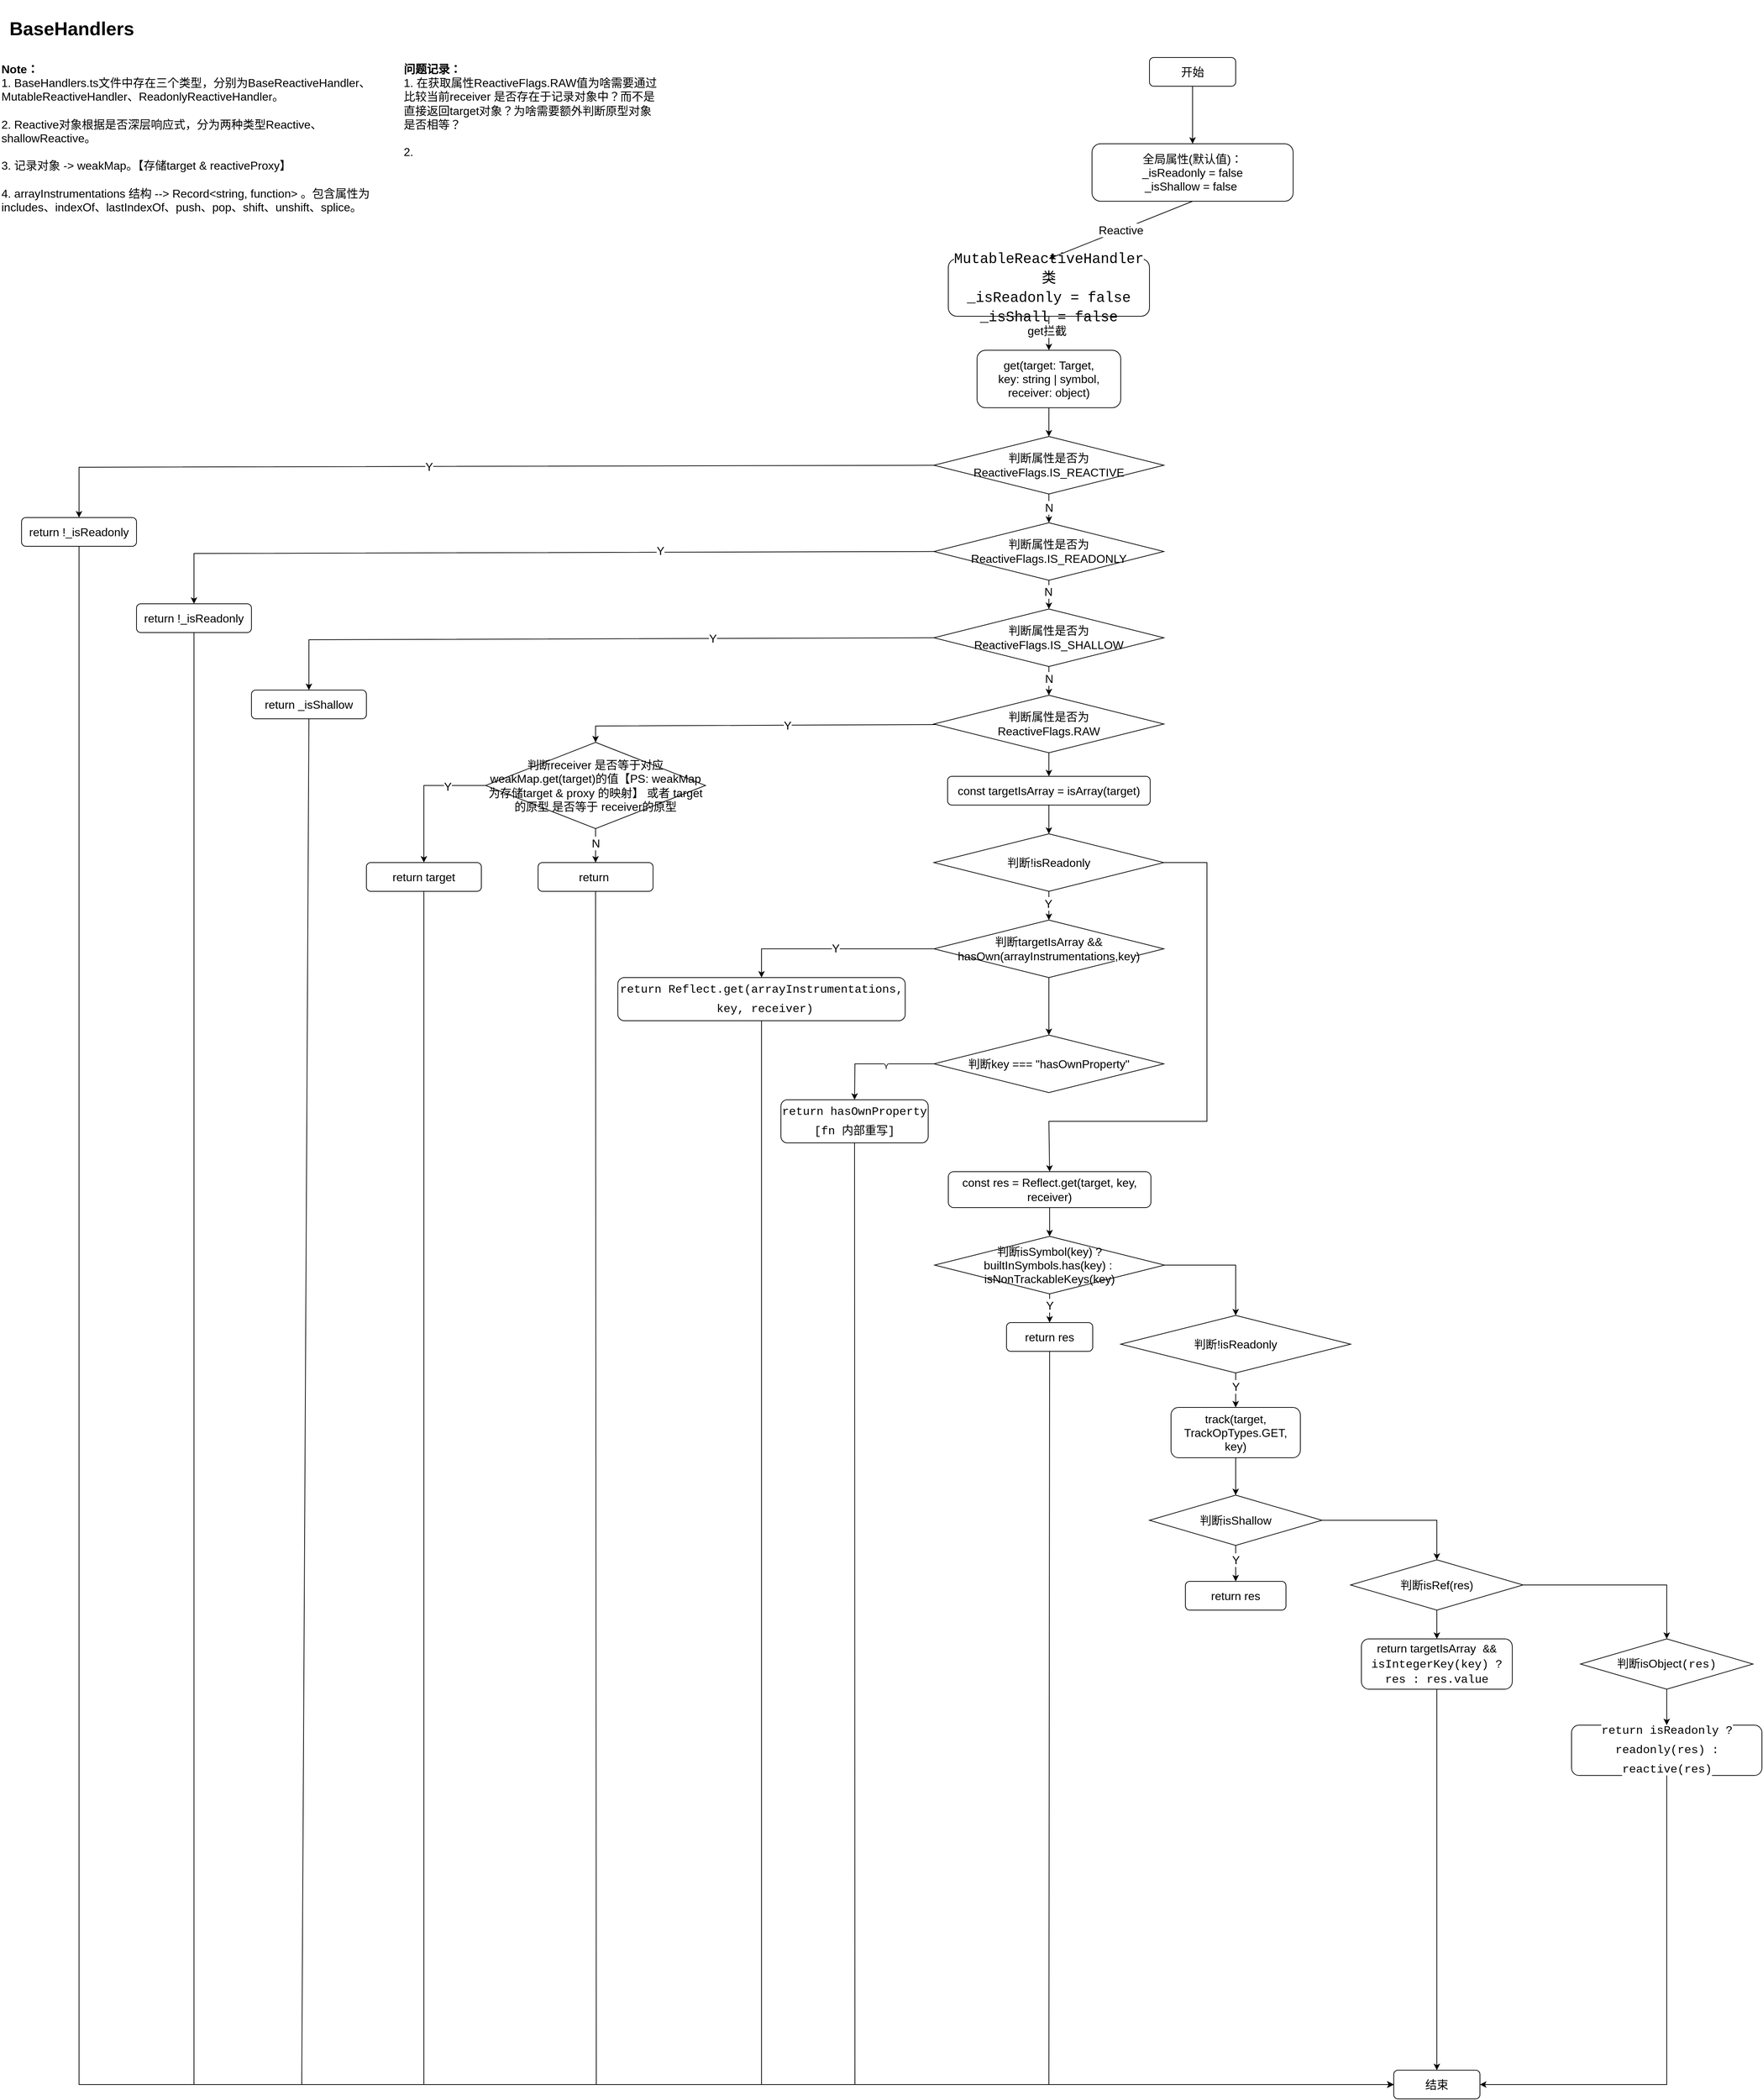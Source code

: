 <mxfile version="21.6.1" type="device">
  <diagram name="第 1 页" id="eE3fHEXswbHY-f9UicwJ">
    <mxGraphModel dx="2695" dy="1029" grid="1" gridSize="10" guides="1" tooltips="1" connect="1" arrows="1" fold="1" page="1" pageScale="1" pageWidth="1169" pageHeight="827" math="0" shadow="0">
      <root>
        <mxCell id="0" />
        <mxCell id="1" parent="0" />
        <mxCell id="02nY0yU2g49zin4ahf_P-1" value="开始" style="rounded=1;whiteSpace=wrap;html=1;fontSize=16;" vertex="1" parent="1">
          <mxGeometry x="480" y="120" width="120" height="40" as="geometry" />
        </mxCell>
        <mxCell id="02nY0yU2g49zin4ahf_P-4" value="BaseHandlers" style="text;html=1;strokeColor=none;fillColor=none;align=center;verticalAlign=middle;whiteSpace=wrap;rounded=0;fontSize=26;fontStyle=1" vertex="1" parent="1">
          <mxGeometry x="-1120" y="40" width="200" height="80" as="geometry" />
        </mxCell>
        <mxCell id="02nY0yU2g49zin4ahf_P-5" value="全局属性(默认值)：&lt;br&gt;_isReadonly = false&lt;br&gt;_isShallow = false&amp;nbsp;" style="rounded=1;whiteSpace=wrap;html=1;fontSize=16;" vertex="1" parent="1">
          <mxGeometry x="400" y="240" width="280" height="80" as="geometry" />
        </mxCell>
        <mxCell id="02nY0yU2g49zin4ahf_P-10" value="" style="endArrow=classic;html=1;rounded=0;exitX=0.5;exitY=1;exitDx=0;exitDy=0;" edge="1" parent="1" source="02nY0yU2g49zin4ahf_P-1" target="02nY0yU2g49zin4ahf_P-5">
          <mxGeometry width="50" height="50" relative="1" as="geometry">
            <mxPoint x="170" y="310" as="sourcePoint" />
            <mxPoint x="220" y="260" as="targetPoint" />
          </mxGeometry>
        </mxCell>
        <mxCell id="02nY0yU2g49zin4ahf_P-13" value="get(target: Target,&lt;br&gt;key: string | symbol,&lt;br&gt;receiver: object)" style="rounded=1;whiteSpace=wrap;html=1;fontSize=16;" vertex="1" parent="1">
          <mxGeometry x="240" y="527.27" width="200" height="80" as="geometry" />
        </mxCell>
        <mxCell id="02nY0yU2g49zin4ahf_P-15" value="&lt;div style=&quot;font-family: Consolas, &amp;quot;Courier New&amp;quot;, monospace; font-size: 20px; line-height: 27px;&quot;&gt;&lt;span style=&quot;background-color: rgb(255, 255, 255);&quot;&gt;MutableReactiveHandler类&lt;/span&gt;&lt;/div&gt;&lt;div style=&quot;font-family: Consolas, &amp;quot;Courier New&amp;quot;, monospace; font-size: 20px; line-height: 27px;&quot;&gt;_isReadonly = false&lt;/div&gt;&lt;div style=&quot;font-family: Consolas, &amp;quot;Courier New&amp;quot;, monospace; font-size: 20px; line-height: 27px;&quot;&gt;_isShall = false&lt;/div&gt;" style="rounded=1;whiteSpace=wrap;html=1;fontSize=16;" vertex="1" parent="1">
          <mxGeometry x="200" y="400" width="280" height="80" as="geometry" />
        </mxCell>
        <mxCell id="02nY0yU2g49zin4ahf_P-16" value="" style="endArrow=classic;html=1;rounded=0;exitX=0.5;exitY=1;exitDx=0;exitDy=0;entryX=0.5;entryY=0;entryDx=0;entryDy=0;" edge="1" parent="1" source="02nY0yU2g49zin4ahf_P-5" target="02nY0yU2g49zin4ahf_P-15">
          <mxGeometry width="50" height="50" relative="1" as="geometry">
            <mxPoint x="740" y="440" as="sourcePoint" />
            <mxPoint x="790" y="390" as="targetPoint" />
          </mxGeometry>
        </mxCell>
        <mxCell id="02nY0yU2g49zin4ahf_P-19" value="Reactive" style="edgeLabel;html=1;align=center;verticalAlign=middle;resizable=0;points=[];fontSize=16;" vertex="1" connectable="0" parent="02nY0yU2g49zin4ahf_P-16">
          <mxGeometry x="-0.095" relative="1" as="geometry">
            <mxPoint x="-10" y="4" as="offset" />
          </mxGeometry>
        </mxCell>
        <mxCell id="02nY0yU2g49zin4ahf_P-17" value="" style="endArrow=classic;html=1;rounded=0;exitX=0.5;exitY=1;exitDx=0;exitDy=0;entryX=0.5;entryY=0;entryDx=0;entryDy=0;" edge="1" parent="1" source="02nY0yU2g49zin4ahf_P-15" target="02nY0yU2g49zin4ahf_P-13">
          <mxGeometry width="50" height="50" relative="1" as="geometry">
            <mxPoint x="550" y="580" as="sourcePoint" />
            <mxPoint x="600" y="530" as="targetPoint" />
          </mxGeometry>
        </mxCell>
        <mxCell id="02nY0yU2g49zin4ahf_P-18" value="get拦截" style="edgeLabel;html=1;align=center;verticalAlign=middle;resizable=0;points=[];fontSize=16;" vertex="1" connectable="0" parent="02nY0yU2g49zin4ahf_P-17">
          <mxGeometry x="-0.18" y="-3" relative="1" as="geometry">
            <mxPoint as="offset" />
          </mxGeometry>
        </mxCell>
        <mxCell id="02nY0yU2g49zin4ahf_P-21" value="判断属性是否为&lt;br&gt;ReactiveFlags.IS_REACTIVE" style="rhombus;whiteSpace=wrap;html=1;fontSize=16;" vertex="1" parent="1">
          <mxGeometry x="180" y="647.27" width="320" height="80" as="geometry" />
        </mxCell>
        <mxCell id="02nY0yU2g49zin4ahf_P-22" value="" style="endArrow=classic;html=1;rounded=0;exitX=0.5;exitY=1;exitDx=0;exitDy=0;entryX=0.5;entryY=0;entryDx=0;entryDy=0;" edge="1" parent="1" source="02nY0yU2g49zin4ahf_P-13" target="02nY0yU2g49zin4ahf_P-21">
          <mxGeometry width="50" height="50" relative="1" as="geometry">
            <mxPoint x="632" y="657.27" as="sourcePoint" />
            <mxPoint x="682" y="607.27" as="targetPoint" />
          </mxGeometry>
        </mxCell>
        <mxCell id="02nY0yU2g49zin4ahf_P-23" value="结束" style="rounded=1;whiteSpace=wrap;html=1;fontSize=16;" vertex="1" parent="1">
          <mxGeometry x="820" y="2920" width="120" height="40" as="geometry" />
        </mxCell>
        <mxCell id="02nY0yU2g49zin4ahf_P-24" value="return !_isReadonly" style="rounded=1;whiteSpace=wrap;html=1;fontSize=16;" vertex="1" parent="1">
          <mxGeometry x="-1090" y="760" width="160" height="40" as="geometry" />
        </mxCell>
        <mxCell id="02nY0yU2g49zin4ahf_P-25" value="" style="endArrow=classic;html=1;rounded=0;exitX=0;exitY=0.5;exitDx=0;exitDy=0;entryX=0.5;entryY=0;entryDx=0;entryDy=0;" edge="1" parent="1" source="02nY0yU2g49zin4ahf_P-21" target="02nY0yU2g49zin4ahf_P-24">
          <mxGeometry width="50" height="50" relative="1" as="geometry">
            <mxPoint x="282" y="907.27" as="sourcePoint" />
            <mxPoint x="332" y="857.27" as="targetPoint" />
            <Array as="points">
              <mxPoint x="-1010" y="690" />
            </Array>
          </mxGeometry>
        </mxCell>
        <mxCell id="02nY0yU2g49zin4ahf_P-27" value="Y" style="edgeLabel;html=1;align=center;verticalAlign=middle;resizable=0;points=[];fontSize=16;" vertex="1" connectable="0" parent="02nY0yU2g49zin4ahf_P-25">
          <mxGeometry x="0.168" y="-2" relative="1" as="geometry">
            <mxPoint x="33" y="2" as="offset" />
          </mxGeometry>
        </mxCell>
        <mxCell id="02nY0yU2g49zin4ahf_P-26" value="" style="endArrow=classic;html=1;rounded=0;exitX=0.5;exitY=1;exitDx=0;exitDy=0;entryX=0;entryY=0.5;entryDx=0;entryDy=0;" edge="1" parent="1" source="02nY0yU2g49zin4ahf_P-24" target="02nY0yU2g49zin4ahf_P-23">
          <mxGeometry width="50" height="50" relative="1" as="geometry">
            <mxPoint x="450" y="1330" as="sourcePoint" />
            <mxPoint x="500" y="1280" as="targetPoint" />
            <Array as="points">
              <mxPoint x="-1010" y="2940" />
            </Array>
          </mxGeometry>
        </mxCell>
        <mxCell id="02nY0yU2g49zin4ahf_P-28" value="判断属性是否为&lt;br&gt;ReactiveFlags.IS_READONLY" style="rhombus;whiteSpace=wrap;html=1;fontSize=16;" vertex="1" parent="1">
          <mxGeometry x="180" y="767.27" width="320" height="80" as="geometry" />
        </mxCell>
        <mxCell id="02nY0yU2g49zin4ahf_P-29" value="" style="endArrow=classic;html=1;rounded=0;exitX=0.5;exitY=1;exitDx=0;exitDy=0;" edge="1" parent="1" source="02nY0yU2g49zin4ahf_P-21" target="02nY0yU2g49zin4ahf_P-28">
          <mxGeometry width="50" height="50" relative="1" as="geometry">
            <mxPoint x="522" y="777.27" as="sourcePoint" />
            <mxPoint x="572" y="727.27" as="targetPoint" />
          </mxGeometry>
        </mxCell>
        <mxCell id="02nY0yU2g49zin4ahf_P-43" value="N" style="edgeLabel;html=1;align=center;verticalAlign=middle;resizable=0;points=[];fontSize=16;" vertex="1" connectable="0" parent="02nY0yU2g49zin4ahf_P-29">
          <mxGeometry x="-0.086" relative="1" as="geometry">
            <mxPoint as="offset" />
          </mxGeometry>
        </mxCell>
        <mxCell id="02nY0yU2g49zin4ahf_P-30" value="return !_isReadonly" style="rounded=1;whiteSpace=wrap;html=1;fontSize=16;" vertex="1" parent="1">
          <mxGeometry x="-930" y="880" width="160" height="40" as="geometry" />
        </mxCell>
        <mxCell id="02nY0yU2g49zin4ahf_P-31" value="" style="endArrow=classic;html=1;rounded=0;entryX=0.5;entryY=0;entryDx=0;entryDy=0;exitX=0;exitY=0.5;exitDx=0;exitDy=0;" edge="1" parent="1" source="02nY0yU2g49zin4ahf_P-28" target="02nY0yU2g49zin4ahf_P-30">
          <mxGeometry width="50" height="50" relative="1" as="geometry">
            <mxPoint x="22" y="817.27" as="sourcePoint" />
            <mxPoint x="72" y="767.27" as="targetPoint" />
            <Array as="points">
              <mxPoint x="-850" y="810" />
            </Array>
          </mxGeometry>
        </mxCell>
        <mxCell id="02nY0yU2g49zin4ahf_P-38" value="Y" style="edgeLabel;html=1;align=center;verticalAlign=middle;resizable=0;points=[];fontSize=16;" vertex="1" connectable="0" parent="02nY0yU2g49zin4ahf_P-31">
          <mxGeometry x="-0.306" y="-3" relative="1" as="geometry">
            <mxPoint as="offset" />
          </mxGeometry>
        </mxCell>
        <mxCell id="02nY0yU2g49zin4ahf_P-33" value="" style="endArrow=classic;html=1;rounded=0;exitX=0.5;exitY=1;exitDx=0;exitDy=0;entryX=0;entryY=0.5;entryDx=0;entryDy=0;" edge="1" parent="1" source="02nY0yU2g49zin4ahf_P-30" target="02nY0yU2g49zin4ahf_P-23">
          <mxGeometry width="50" height="50" relative="1" as="geometry">
            <mxPoint x="230" y="1210" as="sourcePoint" />
            <mxPoint x="280" y="1160" as="targetPoint" />
            <Array as="points">
              <mxPoint x="-850" y="2940" />
            </Array>
          </mxGeometry>
        </mxCell>
        <mxCell id="02nY0yU2g49zin4ahf_P-34" value="判断属性是否为&lt;br&gt;ReactiveFlags.IS_SHALLOW" style="rhombus;whiteSpace=wrap;html=1;fontSize=16;" vertex="1" parent="1">
          <mxGeometry x="180" y="887.27" width="320" height="80" as="geometry" />
        </mxCell>
        <mxCell id="02nY0yU2g49zin4ahf_P-35" value="" style="endArrow=classic;html=1;rounded=0;exitX=0.5;exitY=1;exitDx=0;exitDy=0;entryX=0.5;entryY=0;entryDx=0;entryDy=0;" edge="1" parent="1" source="02nY0yU2g49zin4ahf_P-28" target="02nY0yU2g49zin4ahf_P-34">
          <mxGeometry width="50" height="50" relative="1" as="geometry">
            <mxPoint x="522" y="857.27" as="sourcePoint" />
            <mxPoint x="522" y="897.27" as="targetPoint" />
          </mxGeometry>
        </mxCell>
        <mxCell id="02nY0yU2g49zin4ahf_P-44" value="N" style="edgeLabel;html=1;align=center;verticalAlign=middle;resizable=0;points=[];fontSize=16;" vertex="1" connectable="0" parent="02nY0yU2g49zin4ahf_P-35">
          <mxGeometry x="-0.229" y="-1" relative="1" as="geometry">
            <mxPoint as="offset" />
          </mxGeometry>
        </mxCell>
        <mxCell id="02nY0yU2g49zin4ahf_P-36" value="return _isShallow" style="rounded=1;whiteSpace=wrap;html=1;fontSize=16;" vertex="1" parent="1">
          <mxGeometry x="-770" y="1000" width="160" height="40" as="geometry" />
        </mxCell>
        <mxCell id="02nY0yU2g49zin4ahf_P-37" value="" style="endArrow=classic;html=1;rounded=0;exitX=0;exitY=0.5;exitDx=0;exitDy=0;entryX=0.5;entryY=0;entryDx=0;entryDy=0;" edge="1" parent="1" source="02nY0yU2g49zin4ahf_P-34" target="02nY0yU2g49zin4ahf_P-36">
          <mxGeometry width="50" height="50" relative="1" as="geometry">
            <mxPoint x="92" y="937.27" as="sourcePoint" />
            <mxPoint x="142" y="887.27" as="targetPoint" />
            <Array as="points">
              <mxPoint x="-690" y="930" />
            </Array>
          </mxGeometry>
        </mxCell>
        <mxCell id="02nY0yU2g49zin4ahf_P-39" value="Y" style="edgeLabel;html=1;align=center;verticalAlign=middle;resizable=0;points=[];fontSize=16;" vertex="1" connectable="0" parent="02nY0yU2g49zin4ahf_P-37">
          <mxGeometry x="-0.344" relative="1" as="geometry">
            <mxPoint as="offset" />
          </mxGeometry>
        </mxCell>
        <mxCell id="02nY0yU2g49zin4ahf_P-40" value="" style="endArrow=classic;html=1;rounded=0;exitX=0.5;exitY=1;exitDx=0;exitDy=0;entryX=0;entryY=0.5;entryDx=0;entryDy=0;" edge="1" parent="1" source="02nY0yU2g49zin4ahf_P-54" target="02nY0yU2g49zin4ahf_P-23">
          <mxGeometry width="50" height="50" relative="1" as="geometry">
            <mxPoint x="-50" y="1130" as="sourcePoint" />
            <mxPoint x="400" y="1270" as="targetPoint" />
            <Array as="points">
              <mxPoint x="-290" y="2940" />
            </Array>
          </mxGeometry>
        </mxCell>
        <mxCell id="02nY0yU2g49zin4ahf_P-41" value="判断属性是否为&lt;br&gt;ReactiveFlags.RAW" style="rhombus;whiteSpace=wrap;html=1;fontSize=16;" vertex="1" parent="1">
          <mxGeometry x="180" y="1007.27" width="320" height="80" as="geometry" />
        </mxCell>
        <mxCell id="02nY0yU2g49zin4ahf_P-42" value="" style="endArrow=classic;html=1;rounded=0;exitX=0.5;exitY=1;exitDx=0;exitDy=0;" edge="1" parent="1" source="02nY0yU2g49zin4ahf_P-34" target="02nY0yU2g49zin4ahf_P-41">
          <mxGeometry width="50" height="50" relative="1" as="geometry">
            <mxPoint x="602" y="1007.27" as="sourcePoint" />
            <mxPoint x="602" y="1047.27" as="targetPoint" />
          </mxGeometry>
        </mxCell>
        <mxCell id="02nY0yU2g49zin4ahf_P-45" value="N" style="edgeLabel;html=1;align=center;verticalAlign=middle;resizable=0;points=[];fontSize=16;" vertex="1" connectable="0" parent="02nY0yU2g49zin4ahf_P-42">
          <mxGeometry x="-0.211" relative="1" as="geometry">
            <mxPoint as="offset" />
          </mxGeometry>
        </mxCell>
        <mxCell id="02nY0yU2g49zin4ahf_P-46" value="" style="endArrow=classic;html=1;rounded=0;entryX=0.5;entryY=0;entryDx=0;entryDy=0;" edge="1" parent="1" source="02nY0yU2g49zin4ahf_P-41" target="02nY0yU2g49zin4ahf_P-52">
          <mxGeometry width="50" height="50" relative="1" as="geometry">
            <mxPoint x="-98" y="1047.27" as="sourcePoint" />
            <mxPoint x="-318" y="1087.27" as="targetPoint" />
            <Array as="points">
              <mxPoint x="-291" y="1050" />
            </Array>
          </mxGeometry>
        </mxCell>
        <mxCell id="02nY0yU2g49zin4ahf_P-49" value="Y" style="edgeLabel;html=1;align=center;verticalAlign=middle;resizable=0;points=[];fontSize=16;" vertex="1" connectable="0" parent="02nY0yU2g49zin4ahf_P-46">
          <mxGeometry x="-0.169" relative="1" as="geometry">
            <mxPoint as="offset" />
          </mxGeometry>
        </mxCell>
        <mxCell id="02nY0yU2g49zin4ahf_P-51" value="" style="endArrow=classic;html=1;rounded=0;exitX=0.5;exitY=1;exitDx=0;exitDy=0;entryX=0.5;entryY=0;entryDx=0;entryDy=0;" edge="1" parent="1" source="02nY0yU2g49zin4ahf_P-41" target="02nY0yU2g49zin4ahf_P-68">
          <mxGeometry width="50" height="50" relative="1" as="geometry">
            <mxPoint x="482" y="1167.27" as="sourcePoint" />
            <mxPoint x="490" y="1120" as="targetPoint" />
          </mxGeometry>
        </mxCell>
        <mxCell id="02nY0yU2g49zin4ahf_P-52" value="判断receiver 是否等于对应weakMap.get(target)的值【PS: weakMap 为存储target &amp;amp; proxy 的映射】 或者 target的原型 是否等于 receiver的原型" style="rhombus;whiteSpace=wrap;html=1;fontSize=16;" vertex="1" parent="1">
          <mxGeometry x="-444" y="1072.73" width="306" height="120" as="geometry" />
        </mxCell>
        <mxCell id="02nY0yU2g49zin4ahf_P-56" value="" style="endArrow=classic;html=1;rounded=0;exitX=0.5;exitY=1;exitDx=0;exitDy=0;entryX=0;entryY=0.5;entryDx=0;entryDy=0;" edge="1" parent="1" source="02nY0yU2g49zin4ahf_P-36" target="02nY0yU2g49zin4ahf_P-23">
          <mxGeometry width="50" height="50" relative="1" as="geometry">
            <mxPoint x="-520" y="1080" as="sourcePoint" />
            <mxPoint x="610" y="1540" as="targetPoint" />
            <Array as="points">
              <mxPoint x="-700" y="2940" />
            </Array>
          </mxGeometry>
        </mxCell>
        <mxCell id="02nY0yU2g49zin4ahf_P-54" value="return&amp;nbsp;" style="rounded=1;whiteSpace=wrap;html=1;fontSize=16;" vertex="1" parent="1">
          <mxGeometry x="-371" y="1240" width="160" height="40" as="geometry" />
        </mxCell>
        <mxCell id="02nY0yU2g49zin4ahf_P-58" value="" style="endArrow=classic;html=1;rounded=0;entryX=0.5;entryY=0;entryDx=0;entryDy=0;exitX=0.5;exitY=1;exitDx=0;exitDy=0;" edge="1" parent="1" source="02nY0yU2g49zin4ahf_P-52" target="02nY0yU2g49zin4ahf_P-54">
          <mxGeometry width="50" height="50" relative="1" as="geometry">
            <mxPoint x="-498" y="1210" as="sourcePoint" />
            <mxPoint x="-558" y="1140" as="targetPoint" />
            <Array as="points" />
          </mxGeometry>
        </mxCell>
        <mxCell id="02nY0yU2g49zin4ahf_P-62" value="N" style="edgeLabel;html=1;align=center;verticalAlign=middle;resizable=0;points=[];fontSize=16;" vertex="1" connectable="0" parent="02nY0yU2g49zin4ahf_P-58">
          <mxGeometry x="-0.162" y="-4" relative="1" as="geometry">
            <mxPoint x="4" as="offset" />
          </mxGeometry>
        </mxCell>
        <mxCell id="02nY0yU2g49zin4ahf_P-59" value="return target" style="rounded=1;whiteSpace=wrap;html=1;fontSize=16;" vertex="1" parent="1">
          <mxGeometry x="-610" y="1240" width="160" height="40" as="geometry" />
        </mxCell>
        <mxCell id="02nY0yU2g49zin4ahf_P-60" value="" style="endArrow=classic;html=1;rounded=0;exitX=0;exitY=0.5;exitDx=0;exitDy=0;entryX=0.5;entryY=0;entryDx=0;entryDy=0;" edge="1" parent="1" source="02nY0yU2g49zin4ahf_P-52" target="02nY0yU2g49zin4ahf_P-59">
          <mxGeometry width="50" height="50" relative="1" as="geometry">
            <mxPoint x="-358" y="1180" as="sourcePoint" />
            <mxPoint x="-308" y="1130" as="targetPoint" />
            <Array as="points">
              <mxPoint x="-530" y="1132.73" />
            </Array>
          </mxGeometry>
        </mxCell>
        <mxCell id="02nY0yU2g49zin4ahf_P-63" value="Y&lt;br style=&quot;font-size: 16px;&quot;&gt;" style="edgeLabel;html=1;align=center;verticalAlign=middle;resizable=0;points=[];fontSize=16;" vertex="1" connectable="0" parent="02nY0yU2g49zin4ahf_P-60">
          <mxGeometry x="-0.237" y="-2" relative="1" as="geometry">
            <mxPoint x="20" y="3" as="offset" />
          </mxGeometry>
        </mxCell>
        <mxCell id="02nY0yU2g49zin4ahf_P-61" value="" style="endArrow=classic;html=1;rounded=0;exitX=0.5;exitY=1;exitDx=0;exitDy=0;entryX=0;entryY=0.5;entryDx=0;entryDy=0;" edge="1" parent="1" source="02nY0yU2g49zin4ahf_P-59" target="02nY0yU2g49zin4ahf_P-23">
          <mxGeometry width="50" height="50" relative="1" as="geometry">
            <mxPoint x="100" y="1480" as="sourcePoint" />
            <mxPoint x="612.222" y="1540" as="targetPoint" />
            <Array as="points">
              <mxPoint x="-530" y="2940" />
            </Array>
          </mxGeometry>
        </mxCell>
        <mxCell id="02nY0yU2g49zin4ahf_P-64" value="&lt;b&gt;问题记录：&lt;/b&gt;&lt;br&gt;1. 在获取属性ReactiveFlags.RAW值为啥需要通过比较当前receiver 是否存在于记录对象中？而不是直接返回target对象？为啥需要额外判断原型对象是否相等？&lt;br&gt;&lt;br&gt;2.&amp;nbsp;" style="text;html=1;strokeColor=none;fillColor=none;align=left;verticalAlign=top;whiteSpace=wrap;rounded=0;fontSize=16;" vertex="1" parent="1">
          <mxGeometry x="-560" y="120" width="360" height="210" as="geometry" />
        </mxCell>
        <mxCell id="02nY0yU2g49zin4ahf_P-65" value="&lt;b&gt;Note：&lt;/b&gt;&lt;br&gt;1. BaseHandlers.ts文件中存在三个类型，分别为BaseReactiveHandler、&lt;br&gt;MutableReactiveHandler、ReadonlyReactiveHandler。&lt;br&gt;&lt;br&gt;2. Reactive对象根据是否深层响应式，分为两种类型Reactive、shallowReactive。&lt;br&gt;&lt;br&gt;3. 记录对象 -&amp;gt; weakMap。【存储target &amp;amp; reactiveProxy】&lt;br&gt;&lt;br&gt;4.&amp;nbsp;arrayInstrumentations 结构 --&amp;gt; Record&amp;lt;string, function&amp;gt; 。包含属性为&lt;br&gt;includes、indexOf、lastIndexOf、push、pop、shift、unshift、splice。" style="text;html=1;strokeColor=none;fillColor=none;align=left;verticalAlign=top;whiteSpace=wrap;rounded=0;fontSize=16;" vertex="1" parent="1">
          <mxGeometry x="-1120" y="120" width="520" height="370" as="geometry" />
        </mxCell>
        <mxCell id="02nY0yU2g49zin4ahf_P-66" value="判断!isReadonly" style="rhombus;whiteSpace=wrap;html=1;fontSize=16;" vertex="1" parent="1">
          <mxGeometry x="180" y="1200" width="320" height="80" as="geometry" />
        </mxCell>
        <mxCell id="02nY0yU2g49zin4ahf_P-68" value="const targetIsArray = isArray(target)" style="rounded=1;whiteSpace=wrap;html=1;fontSize=16;" vertex="1" parent="1">
          <mxGeometry x="199" y="1120" width="282" height="40" as="geometry" />
        </mxCell>
        <mxCell id="02nY0yU2g49zin4ahf_P-69" value="" style="endArrow=classic;html=1;rounded=0;exitX=0.5;exitY=1;exitDx=0;exitDy=0;entryX=0.5;entryY=0;entryDx=0;entryDy=0;" edge="1" parent="1" source="02nY0yU2g49zin4ahf_P-68" target="02nY0yU2g49zin4ahf_P-66">
          <mxGeometry width="50" height="50" relative="1" as="geometry">
            <mxPoint x="380" y="1167" as="sourcePoint" />
            <mxPoint x="380" y="1200" as="targetPoint" />
          </mxGeometry>
        </mxCell>
        <mxCell id="02nY0yU2g49zin4ahf_P-70" value="判断targetIsArray &amp;amp;&amp;amp; hasOwn(arrayInstrumentations&lt;span style=&quot;background-color: rgb(255, 255, 255);&quot;&gt;,key&lt;/span&gt;&lt;span style=&quot;background-color: initial;&quot;&gt;)&lt;/span&gt;" style="rhombus;whiteSpace=wrap;html=1;fontSize=16;" vertex="1" parent="1">
          <mxGeometry x="180" y="1320" width="320" height="80" as="geometry" />
        </mxCell>
        <mxCell id="02nY0yU2g49zin4ahf_P-71" value="" style="endArrow=classic;html=1;rounded=0;exitX=0.5;exitY=1;exitDx=0;exitDy=0;" edge="1" parent="1" source="02nY0yU2g49zin4ahf_P-66" target="02nY0yU2g49zin4ahf_P-70">
          <mxGeometry width="50" height="50" relative="1" as="geometry">
            <mxPoint x="470" y="1340" as="sourcePoint" />
            <mxPoint x="520" y="1290" as="targetPoint" />
          </mxGeometry>
        </mxCell>
        <mxCell id="02nY0yU2g49zin4ahf_P-72" value="Y" style="edgeLabel;html=1;align=center;verticalAlign=middle;resizable=0;points=[];fontSize=16;" vertex="1" connectable="0" parent="02nY0yU2g49zin4ahf_P-71">
          <mxGeometry x="-0.182" y="-1" relative="1" as="geometry">
            <mxPoint as="offset" />
          </mxGeometry>
        </mxCell>
        <mxCell id="02nY0yU2g49zin4ahf_P-73" value="判断key === &quot;hasOwnProperty&quot;" style="rhombus;whiteSpace=wrap;html=1;fontSize=16;" vertex="1" parent="1">
          <mxGeometry x="180" y="1480" width="320" height="80" as="geometry" />
        </mxCell>
        <mxCell id="02nY0yU2g49zin4ahf_P-74" value="" style="endArrow=classic;html=1;rounded=0;exitX=0.5;exitY=1;exitDx=0;exitDy=0;entryX=0.5;entryY=0;entryDx=0;entryDy=0;" edge="1" parent="1" source="02nY0yU2g49zin4ahf_P-70" target="02nY0yU2g49zin4ahf_P-73">
          <mxGeometry width="50" height="50" relative="1" as="geometry">
            <mxPoint x="530" y="1450" as="sourcePoint" />
            <mxPoint x="580" y="1400" as="targetPoint" />
          </mxGeometry>
        </mxCell>
        <mxCell id="02nY0yU2g49zin4ahf_P-75" value="&lt;div style=&quot;font-family: Consolas, &amp;quot;Courier New&amp;quot;, monospace; line-height: 27px;&quot;&gt;&lt;span style=&quot;background-color: rgb(255, 255, 255);&quot;&gt;&lt;font style=&quot;font-size: 16px;&quot;&gt;return &lt;font style=&quot;font-size: 16px;&quot;&gt;Reflect.get(arrayInstrumentations,&lt;/font&gt;&lt;/font&gt;&lt;/span&gt;&lt;/div&gt;&lt;div style=&quot;font-family: Consolas, &amp;quot;Courier New&amp;quot;, monospace; line-height: 27px;&quot;&gt;&lt;span style=&quot;background-color: rgb(255, 255, 255);&quot;&gt;&lt;font style=&quot;font-size: 16px;&quot;&gt;&amp;nbsp;key, receiver)&lt;/font&gt;&lt;/span&gt;&lt;/div&gt;" style="rounded=1;whiteSpace=wrap;html=1;fontSize=16;" vertex="1" parent="1">
          <mxGeometry x="-260" y="1400" width="400" height="60" as="geometry" />
        </mxCell>
        <mxCell id="02nY0yU2g49zin4ahf_P-76" value="" style="endArrow=classic;html=1;rounded=0;exitX=0;exitY=0.5;exitDx=0;exitDy=0;entryX=0.5;entryY=0;entryDx=0;entryDy=0;" edge="1" parent="1" source="02nY0yU2g49zin4ahf_P-70" target="02nY0yU2g49zin4ahf_P-75">
          <mxGeometry width="50" height="50" relative="1" as="geometry">
            <mxPoint x="90" y="1350" as="sourcePoint" />
            <mxPoint x="90" y="1390" as="targetPoint" />
            <Array as="points">
              <mxPoint x="-60" y="1360" />
            </Array>
          </mxGeometry>
        </mxCell>
        <mxCell id="02nY0yU2g49zin4ahf_P-77" value="Y" style="edgeLabel;html=1;align=center;verticalAlign=middle;resizable=0;points=[];fontSize=16;" vertex="1" connectable="0" parent="02nY0yU2g49zin4ahf_P-76">
          <mxGeometry x="-0.021" y="-1" relative="1" as="geometry">
            <mxPoint as="offset" />
          </mxGeometry>
        </mxCell>
        <mxCell id="02nY0yU2g49zin4ahf_P-78" value="&lt;div style=&quot;font-family: Consolas, &amp;quot;Courier New&amp;quot;, monospace; line-height: 27px;&quot;&gt;&lt;span style=&quot;background-color: rgb(255, 255, 255);&quot;&gt;&lt;font style=&quot;font-size: 16px;&quot;&gt;return hasOwnProperty&lt;/font&gt;&lt;/span&gt;&lt;/div&gt;&lt;div style=&quot;font-family: Consolas, &amp;quot;Courier New&amp;quot;, monospace; line-height: 27px;&quot;&gt;&lt;span style=&quot;background-color: rgb(255, 255, 255);&quot;&gt;&lt;font style=&quot;font-size: 16px;&quot;&gt;[fn 内部重写]&lt;/font&gt;&lt;/span&gt;&lt;/div&gt;" style="rounded=1;whiteSpace=wrap;html=1;fontSize=16;" vertex="1" parent="1">
          <mxGeometry x="-33" y="1570" width="205" height="60" as="geometry" />
        </mxCell>
        <mxCell id="02nY0yU2g49zin4ahf_P-79" value="" style="endArrow=classic;html=1;rounded=0;exitX=0;exitY=0.5;exitDx=0;exitDy=0;entryX=0.5;entryY=0;entryDx=0;entryDy=0;" edge="1" parent="1" source="02nY0yU2g49zin4ahf_P-73" target="02nY0yU2g49zin4ahf_P-78">
          <mxGeometry width="50" height="50" relative="1" as="geometry">
            <mxPoint x="240" y="1574" as="sourcePoint" />
            <mxPoint x="240" y="1654" as="targetPoint" />
            <Array as="points">
              <mxPoint x="70" y="1520" />
            </Array>
          </mxGeometry>
        </mxCell>
        <mxCell id="02nY0yU2g49zin4ahf_P-82" value="Y" style="edgeLabel;html=1;align=center;verticalAlign=middle;resizable=0;points=[];" vertex="1" connectable="0" parent="02nY0yU2g49zin4ahf_P-79">
          <mxGeometry x="-0.163" y="3" relative="1" as="geometry">
            <mxPoint as="offset" />
          </mxGeometry>
        </mxCell>
        <mxCell id="02nY0yU2g49zin4ahf_P-80" value="" style="endArrow=classic;html=1;rounded=0;exitX=0.5;exitY=1;exitDx=0;exitDy=0;entryX=0;entryY=0.5;entryDx=0;entryDy=0;" edge="1" parent="1" source="02nY0yU2g49zin4ahf_P-75" target="02nY0yU2g49zin4ahf_P-23">
          <mxGeometry width="50" height="50" relative="1" as="geometry">
            <mxPoint x="-230" y="1650" as="sourcePoint" />
            <mxPoint x="90" y="2470" as="targetPoint" />
            <Array as="points">
              <mxPoint x="-60" y="2940" />
            </Array>
          </mxGeometry>
        </mxCell>
        <mxCell id="02nY0yU2g49zin4ahf_P-81" value="" style="endArrow=classic;html=1;rounded=0;exitX=0.5;exitY=1;exitDx=0;exitDy=0;entryX=0;entryY=0.5;entryDx=0;entryDy=0;" edge="1" parent="1" source="02nY0yU2g49zin4ahf_P-78" target="02nY0yU2g49zin4ahf_P-23">
          <mxGeometry width="50" height="50" relative="1" as="geometry">
            <mxPoint x="190" y="1960" as="sourcePoint" />
            <mxPoint x="90" y="2470" as="targetPoint" />
            <Array as="points">
              <mxPoint x="70" y="2940" />
            </Array>
          </mxGeometry>
        </mxCell>
        <mxCell id="02nY0yU2g49zin4ahf_P-83" value="const res = Reflect.get(target, key, receiver)" style="rounded=1;whiteSpace=wrap;html=1;fontSize=16;" vertex="1" parent="1">
          <mxGeometry x="200" y="1670" width="282" height="50" as="geometry" />
        </mxCell>
        <mxCell id="02nY0yU2g49zin4ahf_P-84" value="" style="endArrow=classic;html=1;rounded=0;exitX=1;exitY=0.5;exitDx=0;exitDy=0;entryX=0.5;entryY=0;entryDx=0;entryDy=0;" edge="1" parent="1" source="02nY0yU2g49zin4ahf_P-66" target="02nY0yU2g49zin4ahf_P-83">
          <mxGeometry width="50" height="50" relative="1" as="geometry">
            <mxPoint x="830" y="1540" as="sourcePoint" />
            <mxPoint x="880" y="1490" as="targetPoint" />
            <Array as="points">
              <mxPoint x="560" y="1240" />
              <mxPoint x="560" y="1600" />
              <mxPoint x="340" y="1600" />
            </Array>
          </mxGeometry>
        </mxCell>
        <mxCell id="02nY0yU2g49zin4ahf_P-86" value="" style="endArrow=classic;html=1;rounded=0;exitX=0.5;exitY=1;exitDx=0;exitDy=0;entryX=0.5;entryY=0;entryDx=0;entryDy=0;" edge="1" parent="1" source="02nY0yU2g49zin4ahf_P-83" target="02nY0yU2g49zin4ahf_P-87">
          <mxGeometry width="50" height="50" relative="1" as="geometry">
            <mxPoint x="640" y="1810" as="sourcePoint" />
            <mxPoint x="341" y="1760" as="targetPoint" />
          </mxGeometry>
        </mxCell>
        <mxCell id="02nY0yU2g49zin4ahf_P-87" value="判断isSymbol(key) ? builtInSymbols.has(key) :&amp;nbsp;&lt;br&gt;isNonTrackableKeys(key)" style="rhombus;whiteSpace=wrap;html=1;fontSize=16;" vertex="1" parent="1">
          <mxGeometry x="181" y="1760" width="320" height="80" as="geometry" />
        </mxCell>
        <mxCell id="02nY0yU2g49zin4ahf_P-88" value="return res" style="rounded=1;whiteSpace=wrap;html=1;fontSize=16;" vertex="1" parent="1">
          <mxGeometry x="281" y="1880" width="120" height="40" as="geometry" />
        </mxCell>
        <mxCell id="02nY0yU2g49zin4ahf_P-89" value="" style="endArrow=classic;html=1;rounded=0;exitX=0.5;exitY=1;exitDx=0;exitDy=0;entryX=0.5;entryY=0;entryDx=0;entryDy=0;" edge="1" parent="1" source="02nY0yU2g49zin4ahf_P-87" target="02nY0yU2g49zin4ahf_P-88">
          <mxGeometry width="50" height="50" relative="1" as="geometry">
            <mxPoint x="570" y="1770" as="sourcePoint" />
            <mxPoint x="570" y="1810" as="targetPoint" />
          </mxGeometry>
        </mxCell>
        <mxCell id="02nY0yU2g49zin4ahf_P-90" value="Y" style="edgeLabel;html=1;align=center;verticalAlign=middle;resizable=0;points=[];fontSize=16;" vertex="1" connectable="0" parent="02nY0yU2g49zin4ahf_P-89">
          <mxGeometry x="-0.228" relative="1" as="geometry">
            <mxPoint as="offset" />
          </mxGeometry>
        </mxCell>
        <mxCell id="02nY0yU2g49zin4ahf_P-91" value="" style="endArrow=classic;html=1;rounded=0;exitX=0.5;exitY=1;exitDx=0;exitDy=0;entryX=0;entryY=0.5;entryDx=0;entryDy=0;" edge="1" parent="1" source="02nY0yU2g49zin4ahf_P-88" target="02nY0yU2g49zin4ahf_P-23">
          <mxGeometry width="50" height="50" relative="1" as="geometry">
            <mxPoint x="310" y="2070" as="sourcePoint" />
            <mxPoint x="360" y="2020" as="targetPoint" />
            <Array as="points">
              <mxPoint x="340" y="2940" />
            </Array>
          </mxGeometry>
        </mxCell>
        <mxCell id="02nY0yU2g49zin4ahf_P-92" value="" style="endArrow=classic;html=1;rounded=0;exitX=1;exitY=0.5;exitDx=0;exitDy=0;entryX=0.5;entryY=0;entryDx=0;entryDy=0;" edge="1" parent="1" source="02nY0yU2g49zin4ahf_P-87" target="02nY0yU2g49zin4ahf_P-93">
          <mxGeometry width="50" height="50" relative="1" as="geometry">
            <mxPoint x="660" y="1970" as="sourcePoint" />
            <mxPoint x="710" y="1920" as="targetPoint" />
            <Array as="points">
              <mxPoint x="600" y="1800" />
            </Array>
          </mxGeometry>
        </mxCell>
        <mxCell id="02nY0yU2g49zin4ahf_P-93" value="判断!isReadonly" style="rhombus;whiteSpace=wrap;html=1;fontSize=16;" vertex="1" parent="1">
          <mxGeometry x="440" y="1870" width="320" height="80" as="geometry" />
        </mxCell>
        <mxCell id="02nY0yU2g49zin4ahf_P-95" value="track(target, TrackOpTypes.GET, key)" style="rounded=1;whiteSpace=wrap;html=1;fontSize=16;" vertex="1" parent="1">
          <mxGeometry x="510" y="1998" width="180" height="70" as="geometry" />
        </mxCell>
        <mxCell id="02nY0yU2g49zin4ahf_P-96" value="" style="endArrow=classic;html=1;rounded=0;exitX=0.5;exitY=1;exitDx=0;exitDy=0;entryX=0.5;entryY=0;entryDx=0;entryDy=0;" edge="1" parent="1" source="02nY0yU2g49zin4ahf_P-93" target="02nY0yU2g49zin4ahf_P-95">
          <mxGeometry width="50" height="50" relative="1" as="geometry">
            <mxPoint x="790" y="2010" as="sourcePoint" />
            <mxPoint x="840" y="1960" as="targetPoint" />
          </mxGeometry>
        </mxCell>
        <mxCell id="02nY0yU2g49zin4ahf_P-97" value="Y" style="edgeLabel;html=1;align=center;verticalAlign=middle;resizable=0;points=[];fontSize=16;" vertex="1" connectable="0" parent="02nY0yU2g49zin4ahf_P-96">
          <mxGeometry x="-0.212" y="-1" relative="1" as="geometry">
            <mxPoint x="1" as="offset" />
          </mxGeometry>
        </mxCell>
        <mxCell id="02nY0yU2g49zin4ahf_P-98" value="判断isShallow" style="rhombus;whiteSpace=wrap;html=1;fontSize=16;" vertex="1" parent="1">
          <mxGeometry x="480" y="2120" width="240" height="70" as="geometry" />
        </mxCell>
        <mxCell id="02nY0yU2g49zin4ahf_P-99" value="" style="endArrow=classic;html=1;rounded=0;exitX=0.5;exitY=1;exitDx=0;exitDy=0;entryX=0.5;entryY=0;entryDx=0;entryDy=0;" edge="1" parent="1" source="02nY0yU2g49zin4ahf_P-95" target="02nY0yU2g49zin4ahf_P-98">
          <mxGeometry width="50" height="50" relative="1" as="geometry">
            <mxPoint x="740" y="2110" as="sourcePoint" />
            <mxPoint x="790" y="2060" as="targetPoint" />
          </mxGeometry>
        </mxCell>
        <mxCell id="02nY0yU2g49zin4ahf_P-100" value="return res" style="rounded=1;whiteSpace=wrap;html=1;fontSize=16;" vertex="1" parent="1">
          <mxGeometry x="530" y="2240" width="140" height="40" as="geometry" />
        </mxCell>
        <mxCell id="02nY0yU2g49zin4ahf_P-101" value="" style="endArrow=classic;html=1;rounded=0;exitX=0.5;exitY=1;exitDx=0;exitDy=0;entryX=0.5;entryY=0;entryDx=0;entryDy=0;" edge="1" parent="1" source="02nY0yU2g49zin4ahf_P-98" target="02nY0yU2g49zin4ahf_P-100">
          <mxGeometry width="50" height="50" relative="1" as="geometry">
            <mxPoint x="730" y="2240" as="sourcePoint" />
            <mxPoint x="780" y="2190" as="targetPoint" />
          </mxGeometry>
        </mxCell>
        <mxCell id="02nY0yU2g49zin4ahf_P-102" value="Y" style="edgeLabel;html=1;align=center;verticalAlign=middle;resizable=0;points=[];fontSize=16;" vertex="1" connectable="0" parent="02nY0yU2g49zin4ahf_P-101">
          <mxGeometry x="-0.213" relative="1" as="geometry">
            <mxPoint as="offset" />
          </mxGeometry>
        </mxCell>
        <mxCell id="02nY0yU2g49zin4ahf_P-104" value="判断isRef(res)" style="rhombus;whiteSpace=wrap;html=1;fontSize=16;" vertex="1" parent="1">
          <mxGeometry x="760" y="2210" width="240" height="70" as="geometry" />
        </mxCell>
        <mxCell id="02nY0yU2g49zin4ahf_P-105" value="" style="endArrow=classic;html=1;rounded=0;exitX=1;exitY=0.5;exitDx=0;exitDy=0;entryX=0.5;entryY=0;entryDx=0;entryDy=0;" edge="1" parent="1" source="02nY0yU2g49zin4ahf_P-98" target="02nY0yU2g49zin4ahf_P-104">
          <mxGeometry width="50" height="50" relative="1" as="geometry">
            <mxPoint x="870" y="2210" as="sourcePoint" />
            <mxPoint x="920" y="2160" as="targetPoint" />
            <Array as="points">
              <mxPoint x="880" y="2155" />
            </Array>
          </mxGeometry>
        </mxCell>
        <mxCell id="02nY0yU2g49zin4ahf_P-106" value="&lt;font style=&quot;font-size: 16px;&quot;&gt;return&amp;nbsp;targetIsArray&lt;span style=&quot;font-family: Consolas, &amp;quot;Courier New&amp;quot;, monospace; background-color: rgb(255, 255, 255);&quot;&gt; &lt;/span&gt;&lt;font style=&quot;font-size: 16px;&quot;&gt;&lt;span style=&quot;background-color: rgb(255, 255, 255);&quot;&gt;&lt;span style=&quot;font-family: Consolas, &amp;quot;Courier New&amp;quot;, monospace;&quot;&gt;&amp;amp;&amp;amp;&lt;/span&gt;&lt;span style=&quot;color: rgb(204, 204, 204); font-family: Consolas, &amp;quot;Courier New&amp;quot;, monospace;&quot;&gt; &lt;/span&gt;&lt;/span&gt;&lt;span style=&quot;font-family: Consolas, &amp;quot;Courier New&amp;quot;, monospace; background-color: rgb(255, 255, 255);&quot;&gt;isIntegerKey&lt;/span&gt;&lt;span style=&quot;font-family: Consolas, &amp;quot;Courier New&amp;quot;, monospace; background-color: rgb(255, 255, 255);&quot;&gt;(&lt;/span&gt;&lt;span style=&quot;font-family: Consolas, &amp;quot;Courier New&amp;quot;, monospace;&quot;&gt;key&lt;/span&gt;&lt;span style=&quot;font-family: Consolas, &amp;quot;Courier New&amp;quot;, monospace; background-color: rgb(255, 255, 255);&quot;&gt;)&lt;/span&gt;&lt;span style=&quot;font-family: Consolas, &amp;quot;Courier New&amp;quot;, monospace; background-color: rgb(255, 255, 255);&quot;&gt; &lt;/span&gt;&lt;span style=&quot;font-family: Consolas, &amp;quot;Courier New&amp;quot;, monospace;&quot;&gt;?&lt;/span&gt;&lt;span style=&quot;font-family: Consolas, &amp;quot;Courier New&amp;quot;, monospace; background-color: rgb(255, 255, 255);&quot;&gt; &lt;/span&gt;&lt;span style=&quot;font-family: Consolas, &amp;quot;Courier New&amp;quot;, monospace;&quot;&gt;res&lt;/span&gt;&lt;span style=&quot;color: rgb(204, 204, 204); font-family: Consolas, &amp;quot;Courier New&amp;quot;, monospace; background-color: rgb(255, 255, 255);&quot;&gt; &lt;/span&gt;&lt;span style=&quot;font-family: Consolas, &amp;quot;Courier New&amp;quot;, monospace;&quot;&gt;:&lt;/span&gt;&lt;span style=&quot;font-family: Consolas, &amp;quot;Courier New&amp;quot;, monospace; background-color: rgb(255, 255, 255);&quot;&gt; &lt;/span&gt;&lt;span style=&quot;font-family: Consolas, &amp;quot;Courier New&amp;quot;, monospace;&quot;&gt;res&lt;/span&gt;&lt;span style=&quot;font-family: Consolas, &amp;quot;Courier New&amp;quot;, monospace; background-color: rgb(255, 255, 255);&quot;&gt;.&lt;/span&gt;&lt;span style=&quot;font-family: Consolas, &amp;quot;Courier New&amp;quot;, monospace;&quot;&gt;value&lt;/span&gt;&lt;/font&gt;&lt;/font&gt;" style="rounded=1;whiteSpace=wrap;html=1;fontSize=16;" vertex="1" parent="1">
          <mxGeometry x="775" y="2320" width="210" height="70" as="geometry" />
        </mxCell>
        <mxCell id="02nY0yU2g49zin4ahf_P-107" value="" style="endArrow=classic;html=1;rounded=0;exitX=0.5;exitY=1;exitDx=0;exitDy=0;entryX=0.5;entryY=0;entryDx=0;entryDy=0;" edge="1" parent="1" source="02nY0yU2g49zin4ahf_P-104" target="02nY0yU2g49zin4ahf_P-106">
          <mxGeometry width="50" height="50" relative="1" as="geometry">
            <mxPoint x="1060" y="2350" as="sourcePoint" />
            <mxPoint x="1110" y="2300" as="targetPoint" />
          </mxGeometry>
        </mxCell>
        <mxCell id="02nY0yU2g49zin4ahf_P-108" value="判断&lt;font style=&quot;font-size: 16px;&quot;&gt;isObject&lt;span style=&quot;font-family: Consolas, &amp;quot;Courier New&amp;quot;, monospace; background-color: rgb(255, 255, 255);&quot;&gt;(&lt;/span&gt;&lt;span style=&quot;font-family: Consolas, &amp;quot;Courier New&amp;quot;, monospace;&quot;&gt;&lt;font style=&quot;font-size: 16px;&quot;&gt;res&lt;/font&gt;&lt;/span&gt;&lt;span style=&quot;font-family: Consolas, &amp;quot;Courier New&amp;quot;, monospace; background-color: rgb(255, 255, 255);&quot;&gt;)&lt;/span&gt;&lt;/font&gt;" style="rhombus;whiteSpace=wrap;html=1;fontSize=16;" vertex="1" parent="1">
          <mxGeometry x="1080" y="2320" width="240" height="70" as="geometry" />
        </mxCell>
        <mxCell id="02nY0yU2g49zin4ahf_P-109" value="" style="endArrow=classic;html=1;rounded=0;exitX=1;exitY=0.5;exitDx=0;exitDy=0;" edge="1" parent="1" source="02nY0yU2g49zin4ahf_P-104" target="02nY0yU2g49zin4ahf_P-108">
          <mxGeometry width="50" height="50" relative="1" as="geometry">
            <mxPoint x="1030" y="2155" as="sourcePoint" />
            <mxPoint x="1190" y="2210" as="targetPoint" />
            <Array as="points">
              <mxPoint x="1200" y="2245" />
            </Array>
          </mxGeometry>
        </mxCell>
        <mxCell id="02nY0yU2g49zin4ahf_P-111" value="&lt;div style=&quot;font-family: Consolas, &amp;quot;Courier New&amp;quot;, monospace; line-height: 27px;&quot;&gt;&lt;span style=&quot;background-color: rgb(255, 255, 255);&quot;&gt;&lt;font style=&quot;font-size: 16px;&quot;&gt;return isReadonly ? readonly(res) : reactive(res)&lt;/font&gt;&lt;/span&gt;&lt;/div&gt;" style="rounded=1;whiteSpace=wrap;html=1;fontSize=16;" vertex="1" parent="1">
          <mxGeometry x="1067.5" y="2440" width="265" height="70" as="geometry" />
        </mxCell>
        <mxCell id="02nY0yU2g49zin4ahf_P-112" value="" style="endArrow=classic;html=1;rounded=0;exitX=0.5;exitY=1;exitDx=0;exitDy=0;entryX=0.5;entryY=0;entryDx=0;entryDy=0;" edge="1" parent="1" source="02nY0yU2g49zin4ahf_P-108" target="02nY0yU2g49zin4ahf_P-111">
          <mxGeometry width="50" height="50" relative="1" as="geometry">
            <mxPoint x="970" y="2460" as="sourcePoint" />
            <mxPoint x="1020" y="2410" as="targetPoint" />
          </mxGeometry>
        </mxCell>
        <mxCell id="02nY0yU2g49zin4ahf_P-113" value="" style="endArrow=classic;html=1;rounded=0;exitX=0.5;exitY=1;exitDx=0;exitDy=0;entryX=0.5;entryY=0;entryDx=0;entryDy=0;" edge="1" parent="1" source="02nY0yU2g49zin4ahf_P-106" target="02nY0yU2g49zin4ahf_P-23">
          <mxGeometry width="50" height="50" relative="1" as="geometry">
            <mxPoint x="1070" y="2830" as="sourcePoint" />
            <mxPoint x="820" y="2850" as="targetPoint" />
            <Array as="points" />
          </mxGeometry>
        </mxCell>
        <mxCell id="02nY0yU2g49zin4ahf_P-114" value="" style="endArrow=classic;html=1;rounded=0;exitX=0.5;exitY=1;exitDx=0;exitDy=0;entryX=1;entryY=0.5;entryDx=0;entryDy=0;" edge="1" parent="1" source="02nY0yU2g49zin4ahf_P-111" target="02nY0yU2g49zin4ahf_P-23">
          <mxGeometry width="50" height="50" relative="1" as="geometry">
            <mxPoint x="1000" y="2720" as="sourcePoint" />
            <mxPoint x="1050" y="2670" as="targetPoint" />
            <Array as="points">
              <mxPoint x="1200" y="2940" />
            </Array>
          </mxGeometry>
        </mxCell>
      </root>
    </mxGraphModel>
  </diagram>
</mxfile>
